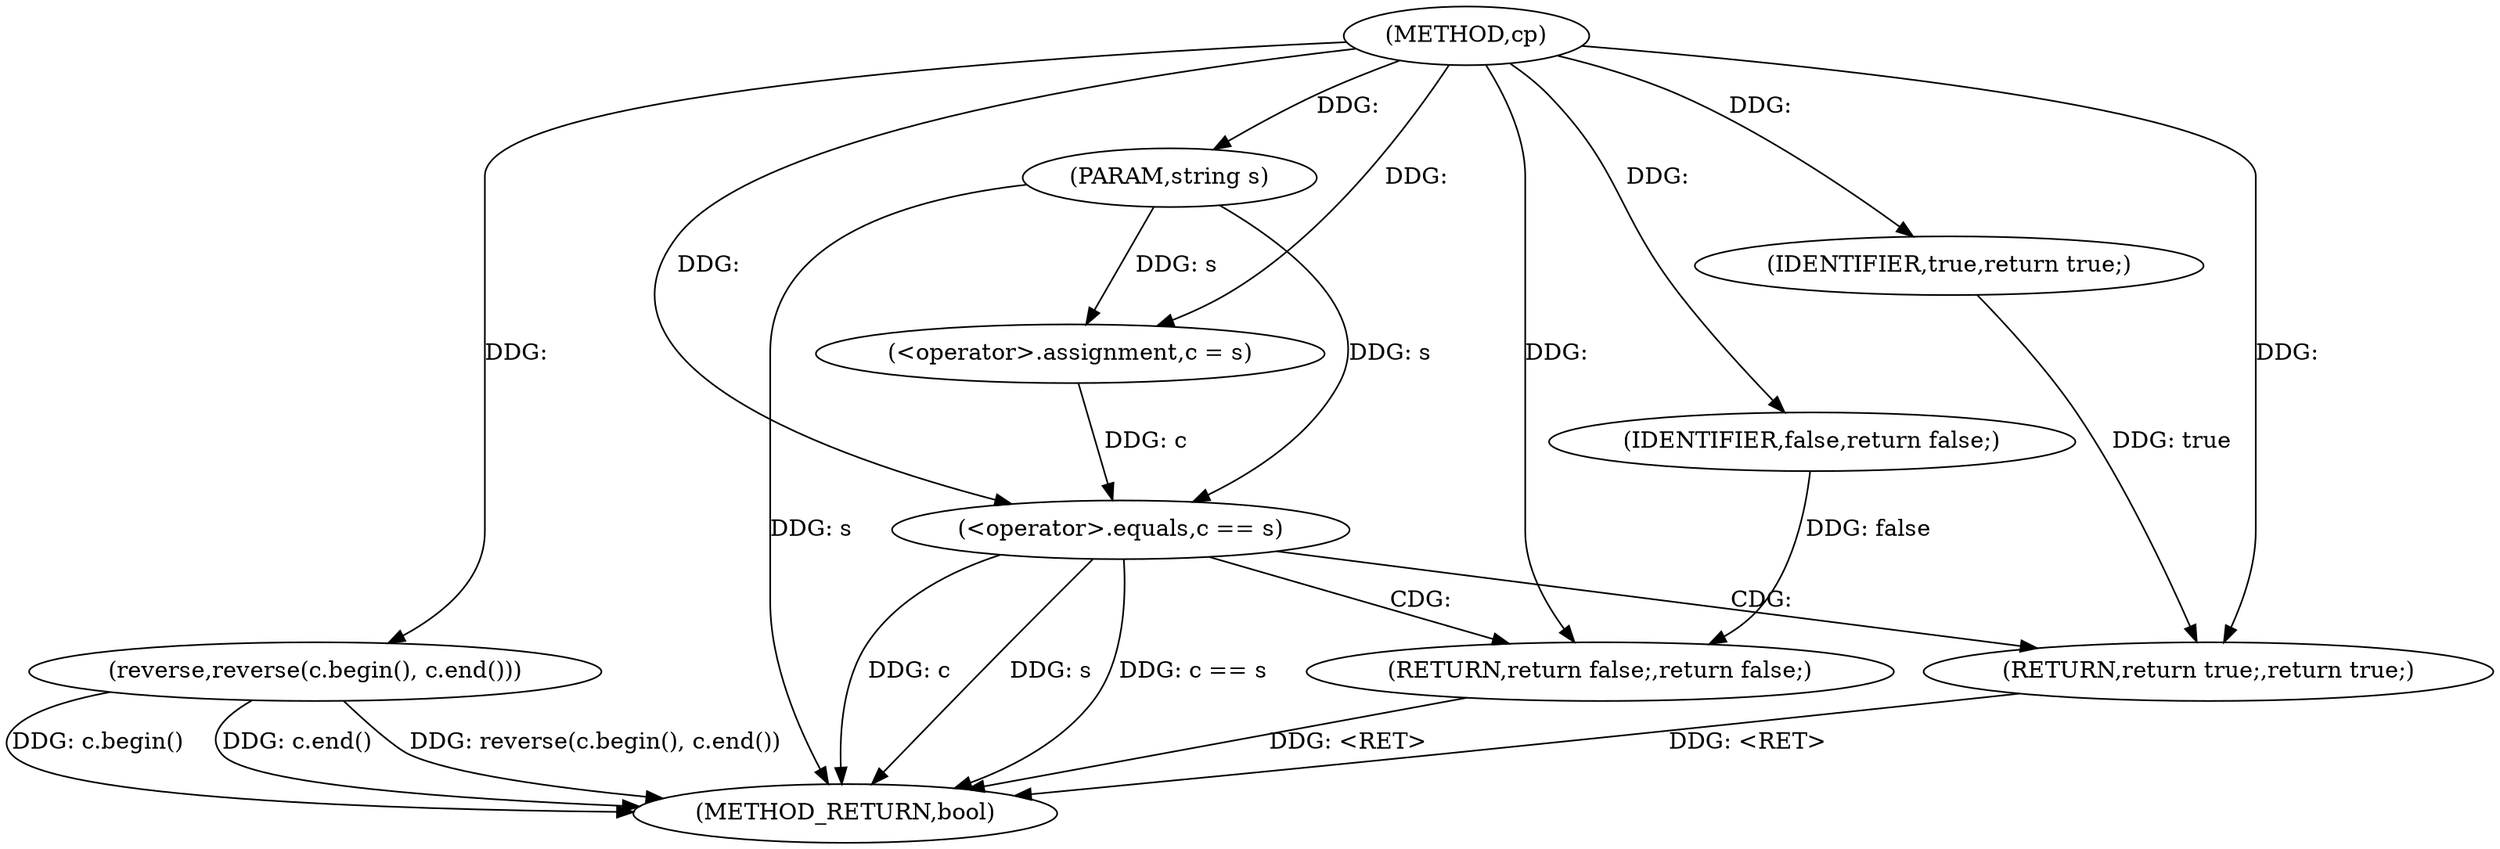 digraph "cp" {  
"1000134" [label = "(METHOD,cp)" ]
"1000152" [label = "(METHOD_RETURN,bool)" ]
"1000135" [label = "(PARAM,string s)" ]
"1000138" [label = "(<operator>.assignment,c = s)" ]
"1000141" [label = "(reverse,reverse(c.begin(), c.end()))" ]
"1000150" [label = "(RETURN,return false;,return false;)" ]
"1000145" [label = "(<operator>.equals,c == s)" ]
"1000148" [label = "(RETURN,return true;,return true;)" ]
"1000151" [label = "(IDENTIFIER,false,return false;)" ]
"1000149" [label = "(IDENTIFIER,true,return true;)" ]
  "1000135" -> "1000152"  [ label = "DDG: s"] 
  "1000141" -> "1000152"  [ label = "DDG: c.begin()"] 
  "1000141" -> "1000152"  [ label = "DDG: c.end()"] 
  "1000141" -> "1000152"  [ label = "DDG: reverse(c.begin(), c.end())"] 
  "1000145" -> "1000152"  [ label = "DDG: c"] 
  "1000145" -> "1000152"  [ label = "DDG: s"] 
  "1000145" -> "1000152"  [ label = "DDG: c == s"] 
  "1000150" -> "1000152"  [ label = "DDG: <RET>"] 
  "1000148" -> "1000152"  [ label = "DDG: <RET>"] 
  "1000134" -> "1000135"  [ label = "DDG: "] 
  "1000135" -> "1000138"  [ label = "DDG: s"] 
  "1000134" -> "1000138"  [ label = "DDG: "] 
  "1000151" -> "1000150"  [ label = "DDG: false"] 
  "1000134" -> "1000150"  [ label = "DDG: "] 
  "1000134" -> "1000141"  [ label = "DDG: "] 
  "1000149" -> "1000148"  [ label = "DDG: true"] 
  "1000134" -> "1000148"  [ label = "DDG: "] 
  "1000134" -> "1000151"  [ label = "DDG: "] 
  "1000138" -> "1000145"  [ label = "DDG: c"] 
  "1000134" -> "1000145"  [ label = "DDG: "] 
  "1000135" -> "1000145"  [ label = "DDG: s"] 
  "1000134" -> "1000149"  [ label = "DDG: "] 
  "1000145" -> "1000148"  [ label = "CDG: "] 
  "1000145" -> "1000150"  [ label = "CDG: "] 
}
